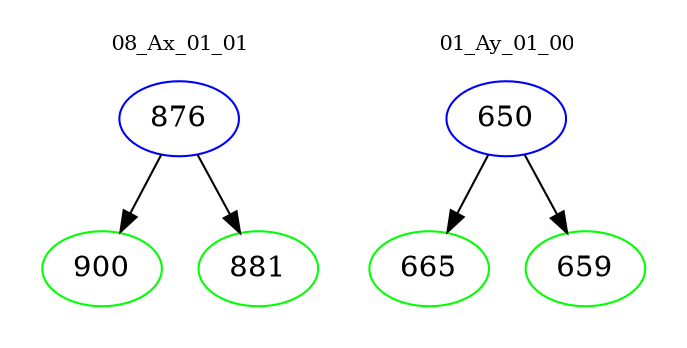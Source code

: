 digraph{
subgraph cluster_0 {
color = white
label = "08_Ax_01_01";
fontsize=10;
T0_876 [label="876", color="blue"]
T0_876 -> T0_900 [color="black"]
T0_900 [label="900", color="green"]
T0_876 -> T0_881 [color="black"]
T0_881 [label="881", color="green"]
}
subgraph cluster_1 {
color = white
label = "01_Ay_01_00";
fontsize=10;
T1_650 [label="650", color="blue"]
T1_650 -> T1_665 [color="black"]
T1_665 [label="665", color="green"]
T1_650 -> T1_659 [color="black"]
T1_659 [label="659", color="green"]
}
}
